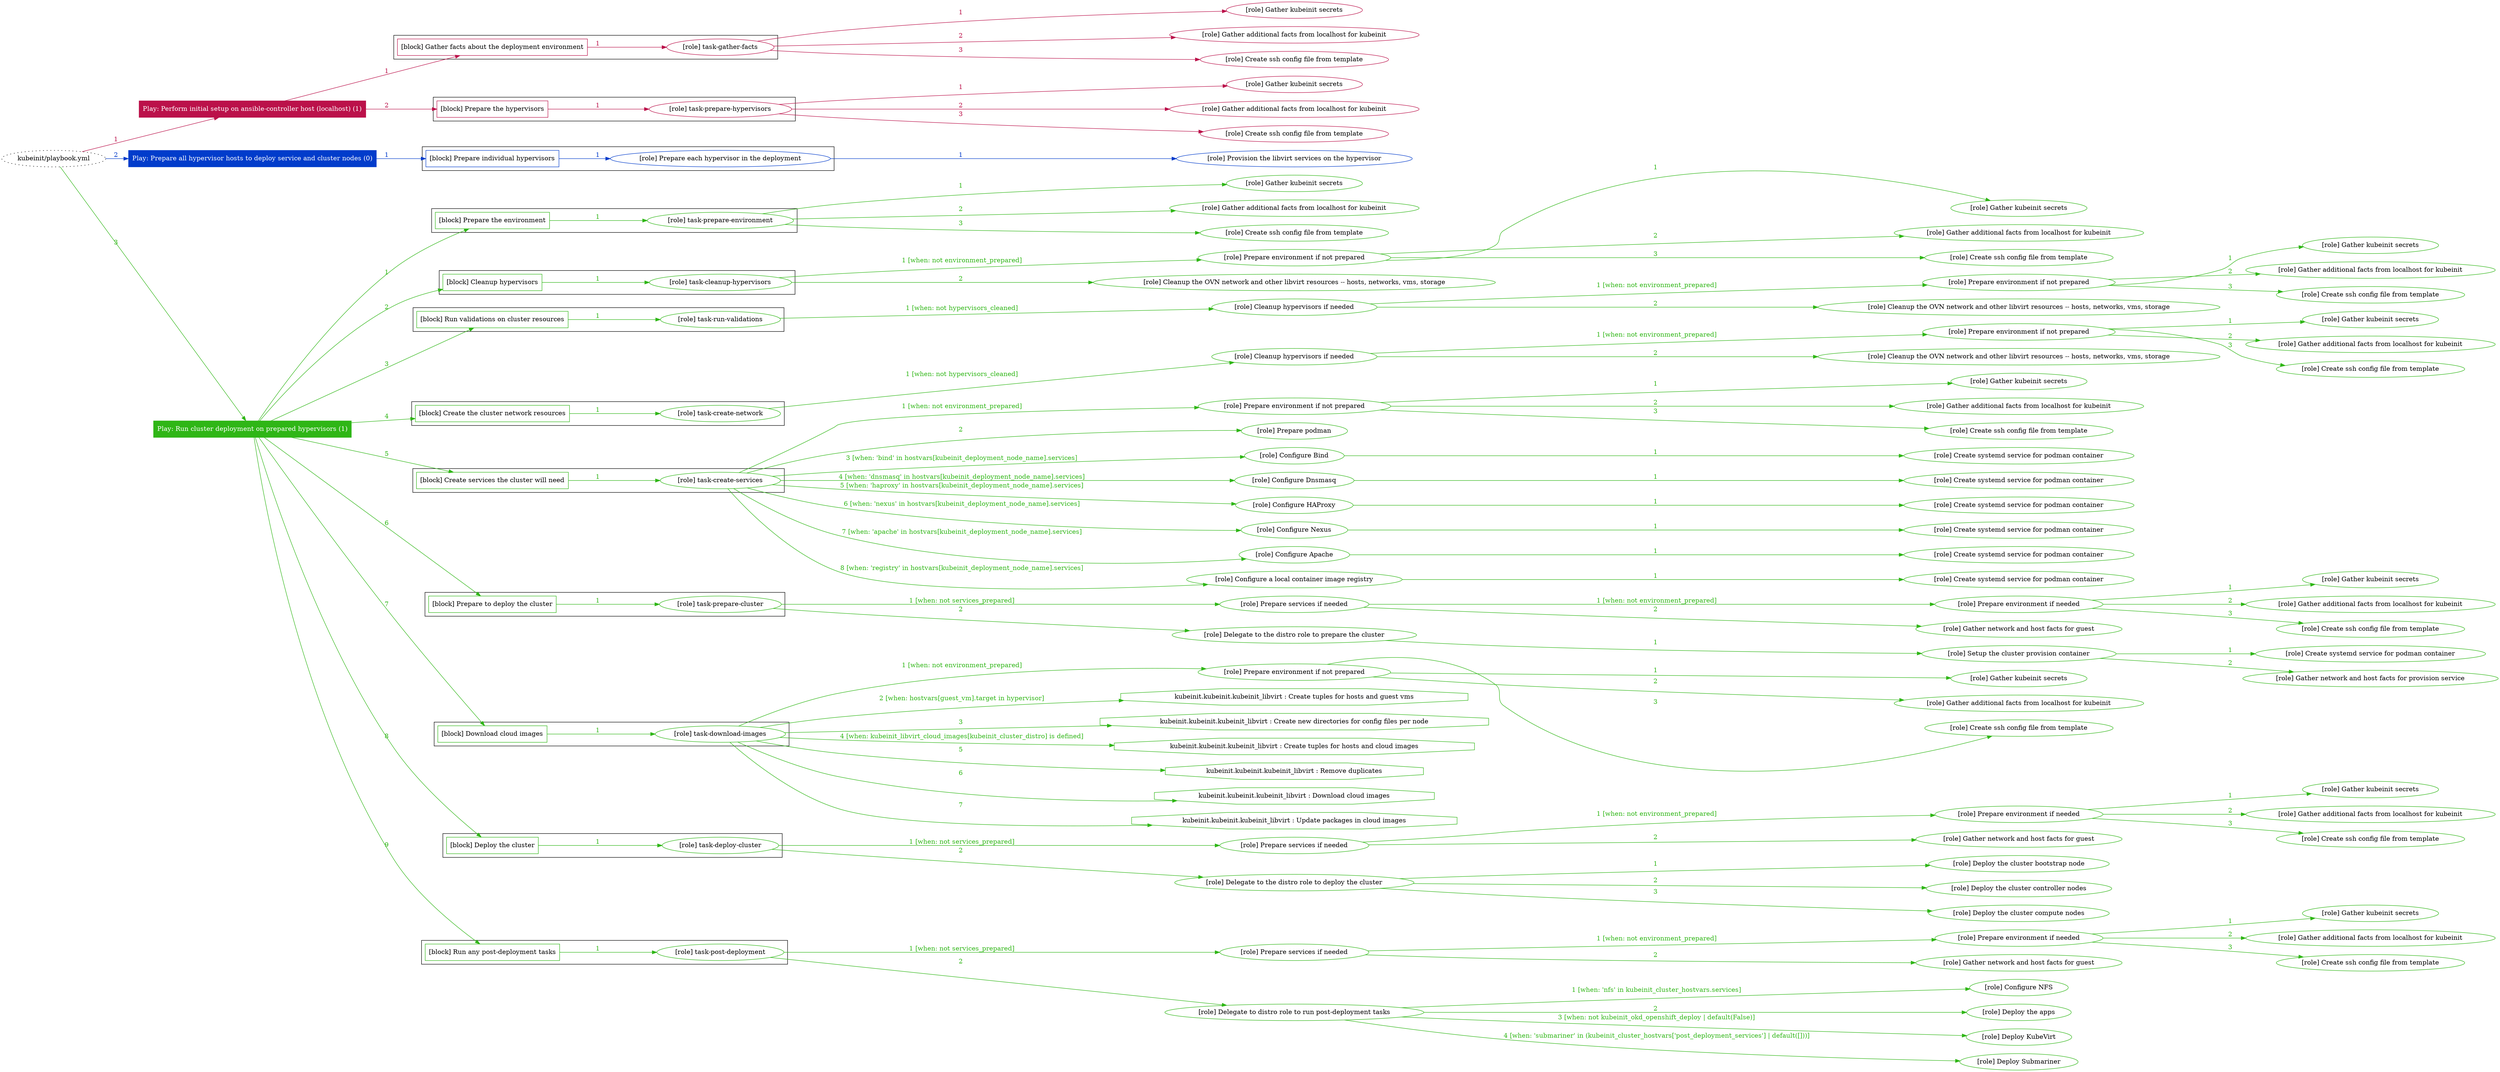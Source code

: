 digraph {
	graph [concentrate=true ordering=in rankdir=LR ratio=fill]
	edge [esep=5 sep=10]
	"kubeinit/playbook.yml" [URL="/home/runner/work/kubeinit/kubeinit/kubeinit/playbook.yml" id=playbook_d82ce74d style=dotted]
	play_4ae7b753 [label="Play: Perform initial setup on ansible-controller host (localhost) (1)" URL="/home/runner/work/kubeinit/kubeinit/kubeinit/playbook.yml" color="#bb114a" fontcolor="#ffffff" id=play_4ae7b753 shape=box style=filled tooltip=localhost]
	"kubeinit/playbook.yml" -> play_4ae7b753 [label="1 " color="#bb114a" fontcolor="#bb114a" id=edge_083a3ddf labeltooltip="1 " tooltip="1 "]
	subgraph "Gather kubeinit secrets" {
		role_56281cf4 [label="[role] Gather kubeinit secrets" URL="/home/runner/.ansible/collections/ansible_collections/kubeinit/kubeinit/roles/kubeinit_prepare/tasks/gather_kubeinit_facts.yml" color="#bb114a" id=role_56281cf4 tooltip="Gather kubeinit secrets"]
	}
	subgraph "Gather additional facts from localhost for kubeinit" {
		role_13531152 [label="[role] Gather additional facts from localhost for kubeinit" URL="/home/runner/.ansible/collections/ansible_collections/kubeinit/kubeinit/roles/kubeinit_prepare/tasks/gather_kubeinit_facts.yml" color="#bb114a" id=role_13531152 tooltip="Gather additional facts from localhost for kubeinit"]
	}
	subgraph "Create ssh config file from template" {
		role_1546e05e [label="[role] Create ssh config file from template" URL="/home/runner/.ansible/collections/ansible_collections/kubeinit/kubeinit/roles/kubeinit_prepare/tasks/gather_kubeinit_facts.yml" color="#bb114a" id=role_1546e05e tooltip="Create ssh config file from template"]
	}
	subgraph "task-gather-facts" {
		role_e3a62006 [label="[role] task-gather-facts" URL="/home/runner/work/kubeinit/kubeinit/kubeinit/playbook.yml" color="#bb114a" id=role_e3a62006 tooltip="task-gather-facts"]
		role_e3a62006 -> role_56281cf4 [label="1 " color="#bb114a" fontcolor="#bb114a" id=edge_36b8a572 labeltooltip="1 " tooltip="1 "]
		role_e3a62006 -> role_13531152 [label="2 " color="#bb114a" fontcolor="#bb114a" id=edge_e217de7f labeltooltip="2 " tooltip="2 "]
		role_e3a62006 -> role_1546e05e [label="3 " color="#bb114a" fontcolor="#bb114a" id=edge_fc108e31 labeltooltip="3 " tooltip="3 "]
	}
	subgraph "Gather kubeinit secrets" {
		role_92579f62 [label="[role] Gather kubeinit secrets" URL="/home/runner/.ansible/collections/ansible_collections/kubeinit/kubeinit/roles/kubeinit_prepare/tasks/gather_kubeinit_facts.yml" color="#bb114a" id=role_92579f62 tooltip="Gather kubeinit secrets"]
	}
	subgraph "Gather additional facts from localhost for kubeinit" {
		role_26ff6895 [label="[role] Gather additional facts from localhost for kubeinit" URL="/home/runner/.ansible/collections/ansible_collections/kubeinit/kubeinit/roles/kubeinit_prepare/tasks/gather_kubeinit_facts.yml" color="#bb114a" id=role_26ff6895 tooltip="Gather additional facts from localhost for kubeinit"]
	}
	subgraph "Create ssh config file from template" {
		role_5bea6121 [label="[role] Create ssh config file from template" URL="/home/runner/.ansible/collections/ansible_collections/kubeinit/kubeinit/roles/kubeinit_prepare/tasks/gather_kubeinit_facts.yml" color="#bb114a" id=role_5bea6121 tooltip="Create ssh config file from template"]
	}
	subgraph "task-prepare-hypervisors" {
		role_63f858f5 [label="[role] task-prepare-hypervisors" URL="/home/runner/work/kubeinit/kubeinit/kubeinit/playbook.yml" color="#bb114a" id=role_63f858f5 tooltip="task-prepare-hypervisors"]
		role_63f858f5 -> role_92579f62 [label="1 " color="#bb114a" fontcolor="#bb114a" id=edge_03fe2a46 labeltooltip="1 " tooltip="1 "]
		role_63f858f5 -> role_26ff6895 [label="2 " color="#bb114a" fontcolor="#bb114a" id=edge_311144c1 labeltooltip="2 " tooltip="2 "]
		role_63f858f5 -> role_5bea6121 [label="3 " color="#bb114a" fontcolor="#bb114a" id=edge_a18b56e9 labeltooltip="3 " tooltip="3 "]
	}
	subgraph "Play: Perform initial setup on ansible-controller host (localhost) (1)" {
		play_4ae7b753 -> block_bc4ca7db [label=1 color="#bb114a" fontcolor="#bb114a" id=edge_3998abf0 labeltooltip=1 tooltip=1]
		subgraph cluster_block_bc4ca7db {
			block_bc4ca7db [label="[block] Gather facts about the deployment environment" URL="/home/runner/work/kubeinit/kubeinit/kubeinit/playbook.yml" color="#bb114a" id=block_bc4ca7db labeltooltip="Gather facts about the deployment environment" shape=box tooltip="Gather facts about the deployment environment"]
			block_bc4ca7db -> role_e3a62006 [label="1 " color="#bb114a" fontcolor="#bb114a" id=edge_a3fddc19 labeltooltip="1 " tooltip="1 "]
		}
		play_4ae7b753 -> block_d41219ce [label=2 color="#bb114a" fontcolor="#bb114a" id=edge_a6e2aebe labeltooltip=2 tooltip=2]
		subgraph cluster_block_d41219ce {
			block_d41219ce [label="[block] Prepare the hypervisors" URL="/home/runner/work/kubeinit/kubeinit/kubeinit/playbook.yml" color="#bb114a" id=block_d41219ce labeltooltip="Prepare the hypervisors" shape=box tooltip="Prepare the hypervisors"]
			block_d41219ce -> role_63f858f5 [label="1 " color="#bb114a" fontcolor="#bb114a" id=edge_aa83c311 labeltooltip="1 " tooltip="1 "]
		}
	}
	play_3e1a8c71 [label="Play: Prepare all hypervisor hosts to deploy service and cluster nodes (0)" URL="/home/runner/work/kubeinit/kubeinit/kubeinit/playbook.yml" color="#013ccb" fontcolor="#ffffff" id=play_3e1a8c71 shape=box style=filled tooltip="Play: Prepare all hypervisor hosts to deploy service and cluster nodes (0)"]
	"kubeinit/playbook.yml" -> play_3e1a8c71 [label="2 " color="#013ccb" fontcolor="#013ccb" id=edge_4fa32ede labeltooltip="2 " tooltip="2 "]
	subgraph "Provision the libvirt services on the hypervisor" {
		role_c53eda50 [label="[role] Provision the libvirt services on the hypervisor" URL="/home/runner/.ansible/collections/ansible_collections/kubeinit/kubeinit/roles/kubeinit_prepare/tasks/prepare_hypervisor.yml" color="#013ccb" id=role_c53eda50 tooltip="Provision the libvirt services on the hypervisor"]
	}
	subgraph "Prepare each hypervisor in the deployment" {
		role_d10679fc [label="[role] Prepare each hypervisor in the deployment" URL="/home/runner/work/kubeinit/kubeinit/kubeinit/playbook.yml" color="#013ccb" id=role_d10679fc tooltip="Prepare each hypervisor in the deployment"]
		role_d10679fc -> role_c53eda50 [label="1 " color="#013ccb" fontcolor="#013ccb" id=edge_1c55ab3d labeltooltip="1 " tooltip="1 "]
	}
	subgraph "Play: Prepare all hypervisor hosts to deploy service and cluster nodes (0)" {
		play_3e1a8c71 -> block_c48d8cd0 [label=1 color="#013ccb" fontcolor="#013ccb" id=edge_5ca237ea labeltooltip=1 tooltip=1]
		subgraph cluster_block_c48d8cd0 {
			block_c48d8cd0 [label="[block] Prepare individual hypervisors" URL="/home/runner/work/kubeinit/kubeinit/kubeinit/playbook.yml" color="#013ccb" id=block_c48d8cd0 labeltooltip="Prepare individual hypervisors" shape=box tooltip="Prepare individual hypervisors"]
			block_c48d8cd0 -> role_d10679fc [label="1 " color="#013ccb" fontcolor="#013ccb" id=edge_47627164 labeltooltip="1 " tooltip="1 "]
		}
	}
	play_ff998073 [label="Play: Run cluster deployment on prepared hypervisors (1)" URL="/home/runner/work/kubeinit/kubeinit/kubeinit/playbook.yml" color="#2fb616" fontcolor="#ffffff" id=play_ff998073 shape=box style=filled tooltip=localhost]
	"kubeinit/playbook.yml" -> play_ff998073 [label="3 " color="#2fb616" fontcolor="#2fb616" id=edge_95fbfe71 labeltooltip="3 " tooltip="3 "]
	subgraph "Gather kubeinit secrets" {
		role_e0cad18f [label="[role] Gather kubeinit secrets" URL="/home/runner/.ansible/collections/ansible_collections/kubeinit/kubeinit/roles/kubeinit_prepare/tasks/gather_kubeinit_facts.yml" color="#2fb616" id=role_e0cad18f tooltip="Gather kubeinit secrets"]
	}
	subgraph "Gather additional facts from localhost for kubeinit" {
		role_bab12eda [label="[role] Gather additional facts from localhost for kubeinit" URL="/home/runner/.ansible/collections/ansible_collections/kubeinit/kubeinit/roles/kubeinit_prepare/tasks/gather_kubeinit_facts.yml" color="#2fb616" id=role_bab12eda tooltip="Gather additional facts from localhost for kubeinit"]
	}
	subgraph "Create ssh config file from template" {
		role_bfdeac1f [label="[role] Create ssh config file from template" URL="/home/runner/.ansible/collections/ansible_collections/kubeinit/kubeinit/roles/kubeinit_prepare/tasks/gather_kubeinit_facts.yml" color="#2fb616" id=role_bfdeac1f tooltip="Create ssh config file from template"]
	}
	subgraph "task-prepare-environment" {
		role_13791169 [label="[role] task-prepare-environment" URL="/home/runner/work/kubeinit/kubeinit/kubeinit/playbook.yml" color="#2fb616" id=role_13791169 tooltip="task-prepare-environment"]
		role_13791169 -> role_e0cad18f [label="1 " color="#2fb616" fontcolor="#2fb616" id=edge_2ed39f5f labeltooltip="1 " tooltip="1 "]
		role_13791169 -> role_bab12eda [label="2 " color="#2fb616" fontcolor="#2fb616" id=edge_e13919c9 labeltooltip="2 " tooltip="2 "]
		role_13791169 -> role_bfdeac1f [label="3 " color="#2fb616" fontcolor="#2fb616" id=edge_26d94ef7 labeltooltip="3 " tooltip="3 "]
	}
	subgraph "Gather kubeinit secrets" {
		role_348b1496 [label="[role] Gather kubeinit secrets" URL="/home/runner/.ansible/collections/ansible_collections/kubeinit/kubeinit/roles/kubeinit_prepare/tasks/gather_kubeinit_facts.yml" color="#2fb616" id=role_348b1496 tooltip="Gather kubeinit secrets"]
	}
	subgraph "Gather additional facts from localhost for kubeinit" {
		role_8bd6ad55 [label="[role] Gather additional facts from localhost for kubeinit" URL="/home/runner/.ansible/collections/ansible_collections/kubeinit/kubeinit/roles/kubeinit_prepare/tasks/gather_kubeinit_facts.yml" color="#2fb616" id=role_8bd6ad55 tooltip="Gather additional facts from localhost for kubeinit"]
	}
	subgraph "Create ssh config file from template" {
		role_d66bb4df [label="[role] Create ssh config file from template" URL="/home/runner/.ansible/collections/ansible_collections/kubeinit/kubeinit/roles/kubeinit_prepare/tasks/gather_kubeinit_facts.yml" color="#2fb616" id=role_d66bb4df tooltip="Create ssh config file from template"]
	}
	subgraph "Prepare environment if not prepared" {
		role_0c9f6b8c [label="[role] Prepare environment if not prepared" URL="/home/runner/.ansible/collections/ansible_collections/kubeinit/kubeinit/roles/kubeinit_prepare/tasks/cleanup_hypervisors.yml" color="#2fb616" id=role_0c9f6b8c tooltip="Prepare environment if not prepared"]
		role_0c9f6b8c -> role_348b1496 [label="1 " color="#2fb616" fontcolor="#2fb616" id=edge_61fe05ef labeltooltip="1 " tooltip="1 "]
		role_0c9f6b8c -> role_8bd6ad55 [label="2 " color="#2fb616" fontcolor="#2fb616" id=edge_799f5246 labeltooltip="2 " tooltip="2 "]
		role_0c9f6b8c -> role_d66bb4df [label="3 " color="#2fb616" fontcolor="#2fb616" id=edge_de4e5248 labeltooltip="3 " tooltip="3 "]
	}
	subgraph "Cleanup the OVN network and other libvirt resources -- hosts, networks, vms, storage" {
		role_150ae6a8 [label="[role] Cleanup the OVN network and other libvirt resources -- hosts, networks, vms, storage" URL="/home/runner/.ansible/collections/ansible_collections/kubeinit/kubeinit/roles/kubeinit_prepare/tasks/cleanup_hypervisors.yml" color="#2fb616" id=role_150ae6a8 tooltip="Cleanup the OVN network and other libvirt resources -- hosts, networks, vms, storage"]
	}
	subgraph "task-cleanup-hypervisors" {
		role_a3452a92 [label="[role] task-cleanup-hypervisors" URL="/home/runner/work/kubeinit/kubeinit/kubeinit/playbook.yml" color="#2fb616" id=role_a3452a92 tooltip="task-cleanup-hypervisors"]
		role_a3452a92 -> role_0c9f6b8c [label="1 [when: not environment_prepared]" color="#2fb616" fontcolor="#2fb616" id=edge_640d08db labeltooltip="1 [when: not environment_prepared]" tooltip="1 [when: not environment_prepared]"]
		role_a3452a92 -> role_150ae6a8 [label="2 " color="#2fb616" fontcolor="#2fb616" id=edge_583bd408 labeltooltip="2 " tooltip="2 "]
	}
	subgraph "Gather kubeinit secrets" {
		role_c131e4e5 [label="[role] Gather kubeinit secrets" URL="/home/runner/.ansible/collections/ansible_collections/kubeinit/kubeinit/roles/kubeinit_prepare/tasks/gather_kubeinit_facts.yml" color="#2fb616" id=role_c131e4e5 tooltip="Gather kubeinit secrets"]
	}
	subgraph "Gather additional facts from localhost for kubeinit" {
		role_e8ba7920 [label="[role] Gather additional facts from localhost for kubeinit" URL="/home/runner/.ansible/collections/ansible_collections/kubeinit/kubeinit/roles/kubeinit_prepare/tasks/gather_kubeinit_facts.yml" color="#2fb616" id=role_e8ba7920 tooltip="Gather additional facts from localhost for kubeinit"]
	}
	subgraph "Create ssh config file from template" {
		role_0028dfd7 [label="[role] Create ssh config file from template" URL="/home/runner/.ansible/collections/ansible_collections/kubeinit/kubeinit/roles/kubeinit_prepare/tasks/gather_kubeinit_facts.yml" color="#2fb616" id=role_0028dfd7 tooltip="Create ssh config file from template"]
	}
	subgraph "Prepare environment if not prepared" {
		role_5a7ffb1a [label="[role] Prepare environment if not prepared" URL="/home/runner/.ansible/collections/ansible_collections/kubeinit/kubeinit/roles/kubeinit_prepare/tasks/cleanup_hypervisors.yml" color="#2fb616" id=role_5a7ffb1a tooltip="Prepare environment if not prepared"]
		role_5a7ffb1a -> role_c131e4e5 [label="1 " color="#2fb616" fontcolor="#2fb616" id=edge_dc26cc37 labeltooltip="1 " tooltip="1 "]
		role_5a7ffb1a -> role_e8ba7920 [label="2 " color="#2fb616" fontcolor="#2fb616" id=edge_f23191f2 labeltooltip="2 " tooltip="2 "]
		role_5a7ffb1a -> role_0028dfd7 [label="3 " color="#2fb616" fontcolor="#2fb616" id=edge_0cd4dcbc labeltooltip="3 " tooltip="3 "]
	}
	subgraph "Cleanup the OVN network and other libvirt resources -- hosts, networks, vms, storage" {
		role_5186bf4e [label="[role] Cleanup the OVN network and other libvirt resources -- hosts, networks, vms, storage" URL="/home/runner/.ansible/collections/ansible_collections/kubeinit/kubeinit/roles/kubeinit_prepare/tasks/cleanup_hypervisors.yml" color="#2fb616" id=role_5186bf4e tooltip="Cleanup the OVN network and other libvirt resources -- hosts, networks, vms, storage"]
	}
	subgraph "Cleanup hypervisors if needed" {
		role_3f938597 [label="[role] Cleanup hypervisors if needed" URL="/home/runner/.ansible/collections/ansible_collections/kubeinit/kubeinit/roles/kubeinit_validations/tasks/main.yml" color="#2fb616" id=role_3f938597 tooltip="Cleanup hypervisors if needed"]
		role_3f938597 -> role_5a7ffb1a [label="1 [when: not environment_prepared]" color="#2fb616" fontcolor="#2fb616" id=edge_624152e8 labeltooltip="1 [when: not environment_prepared]" tooltip="1 [when: not environment_prepared]"]
		role_3f938597 -> role_5186bf4e [label="2 " color="#2fb616" fontcolor="#2fb616" id=edge_c7cb4e7c labeltooltip="2 " tooltip="2 "]
	}
	subgraph "task-run-validations" {
		role_f6890ba9 [label="[role] task-run-validations" URL="/home/runner/work/kubeinit/kubeinit/kubeinit/playbook.yml" color="#2fb616" id=role_f6890ba9 tooltip="task-run-validations"]
		role_f6890ba9 -> role_3f938597 [label="1 [when: not hypervisors_cleaned]" color="#2fb616" fontcolor="#2fb616" id=edge_c190351a labeltooltip="1 [when: not hypervisors_cleaned]" tooltip="1 [when: not hypervisors_cleaned]"]
	}
	subgraph "Gather kubeinit secrets" {
		role_d57174ab [label="[role] Gather kubeinit secrets" URL="/home/runner/.ansible/collections/ansible_collections/kubeinit/kubeinit/roles/kubeinit_prepare/tasks/gather_kubeinit_facts.yml" color="#2fb616" id=role_d57174ab tooltip="Gather kubeinit secrets"]
	}
	subgraph "Gather additional facts from localhost for kubeinit" {
		role_d107290e [label="[role] Gather additional facts from localhost for kubeinit" URL="/home/runner/.ansible/collections/ansible_collections/kubeinit/kubeinit/roles/kubeinit_prepare/tasks/gather_kubeinit_facts.yml" color="#2fb616" id=role_d107290e tooltip="Gather additional facts from localhost for kubeinit"]
	}
	subgraph "Create ssh config file from template" {
		role_25267c73 [label="[role] Create ssh config file from template" URL="/home/runner/.ansible/collections/ansible_collections/kubeinit/kubeinit/roles/kubeinit_prepare/tasks/gather_kubeinit_facts.yml" color="#2fb616" id=role_25267c73 tooltip="Create ssh config file from template"]
	}
	subgraph "Prepare environment if not prepared" {
		role_6062cd9e [label="[role] Prepare environment if not prepared" URL="/home/runner/.ansible/collections/ansible_collections/kubeinit/kubeinit/roles/kubeinit_prepare/tasks/cleanup_hypervisors.yml" color="#2fb616" id=role_6062cd9e tooltip="Prepare environment if not prepared"]
		role_6062cd9e -> role_d57174ab [label="1 " color="#2fb616" fontcolor="#2fb616" id=edge_230ea1c6 labeltooltip="1 " tooltip="1 "]
		role_6062cd9e -> role_d107290e [label="2 " color="#2fb616" fontcolor="#2fb616" id=edge_1c296c65 labeltooltip="2 " tooltip="2 "]
		role_6062cd9e -> role_25267c73 [label="3 " color="#2fb616" fontcolor="#2fb616" id=edge_607d8f75 labeltooltip="3 " tooltip="3 "]
	}
	subgraph "Cleanup the OVN network and other libvirt resources -- hosts, networks, vms, storage" {
		role_46ace6d2 [label="[role] Cleanup the OVN network and other libvirt resources -- hosts, networks, vms, storage" URL="/home/runner/.ansible/collections/ansible_collections/kubeinit/kubeinit/roles/kubeinit_prepare/tasks/cleanup_hypervisors.yml" color="#2fb616" id=role_46ace6d2 tooltip="Cleanup the OVN network and other libvirt resources -- hosts, networks, vms, storage"]
	}
	subgraph "Cleanup hypervisors if needed" {
		role_e9862242 [label="[role] Cleanup hypervisors if needed" URL="/home/runner/.ansible/collections/ansible_collections/kubeinit/kubeinit/roles/kubeinit_libvirt/tasks/create_network.yml" color="#2fb616" id=role_e9862242 tooltip="Cleanup hypervisors if needed"]
		role_e9862242 -> role_6062cd9e [label="1 [when: not environment_prepared]" color="#2fb616" fontcolor="#2fb616" id=edge_8c1a84e0 labeltooltip="1 [when: not environment_prepared]" tooltip="1 [when: not environment_prepared]"]
		role_e9862242 -> role_46ace6d2 [label="2 " color="#2fb616" fontcolor="#2fb616" id=edge_3eb261c7 labeltooltip="2 " tooltip="2 "]
	}
	subgraph "task-create-network" {
		role_a059eb78 [label="[role] task-create-network" URL="/home/runner/work/kubeinit/kubeinit/kubeinit/playbook.yml" color="#2fb616" id=role_a059eb78 tooltip="task-create-network"]
		role_a059eb78 -> role_e9862242 [label="1 [when: not hypervisors_cleaned]" color="#2fb616" fontcolor="#2fb616" id=edge_0323a134 labeltooltip="1 [when: not hypervisors_cleaned]" tooltip="1 [when: not hypervisors_cleaned]"]
	}
	subgraph "Gather kubeinit secrets" {
		role_83360967 [label="[role] Gather kubeinit secrets" URL="/home/runner/.ansible/collections/ansible_collections/kubeinit/kubeinit/roles/kubeinit_prepare/tasks/gather_kubeinit_facts.yml" color="#2fb616" id=role_83360967 tooltip="Gather kubeinit secrets"]
	}
	subgraph "Gather additional facts from localhost for kubeinit" {
		role_2f1c9803 [label="[role] Gather additional facts from localhost for kubeinit" URL="/home/runner/.ansible/collections/ansible_collections/kubeinit/kubeinit/roles/kubeinit_prepare/tasks/gather_kubeinit_facts.yml" color="#2fb616" id=role_2f1c9803 tooltip="Gather additional facts from localhost for kubeinit"]
	}
	subgraph "Create ssh config file from template" {
		role_180beab1 [label="[role] Create ssh config file from template" URL="/home/runner/.ansible/collections/ansible_collections/kubeinit/kubeinit/roles/kubeinit_prepare/tasks/gather_kubeinit_facts.yml" color="#2fb616" id=role_180beab1 tooltip="Create ssh config file from template"]
	}
	subgraph "Prepare environment if not prepared" {
		role_bad30d2b [label="[role] Prepare environment if not prepared" URL="/home/runner/.ansible/collections/ansible_collections/kubeinit/kubeinit/roles/kubeinit_services/tasks/main.yml" color="#2fb616" id=role_bad30d2b tooltip="Prepare environment if not prepared"]
		role_bad30d2b -> role_83360967 [label="1 " color="#2fb616" fontcolor="#2fb616" id=edge_9b5ea6fa labeltooltip="1 " tooltip="1 "]
		role_bad30d2b -> role_2f1c9803 [label="2 " color="#2fb616" fontcolor="#2fb616" id=edge_f425210f labeltooltip="2 " tooltip="2 "]
		role_bad30d2b -> role_180beab1 [label="3 " color="#2fb616" fontcolor="#2fb616" id=edge_5154ea65 labeltooltip="3 " tooltip="3 "]
	}
	subgraph "Prepare podman" {
		role_50c6dd3a [label="[role] Prepare podman" URL="/home/runner/.ansible/collections/ansible_collections/kubeinit/kubeinit/roles/kubeinit_services/tasks/00_create_service_pod.yml" color="#2fb616" id=role_50c6dd3a tooltip="Prepare podman"]
	}
	subgraph "Create systemd service for podman container" {
		role_0a42cdab [label="[role] Create systemd service for podman container" URL="/home/runner/.ansible/collections/ansible_collections/kubeinit/kubeinit/roles/kubeinit_bind/tasks/main.yml" color="#2fb616" id=role_0a42cdab tooltip="Create systemd service for podman container"]
	}
	subgraph "Configure Bind" {
		role_994c6ef0 [label="[role] Configure Bind" URL="/home/runner/.ansible/collections/ansible_collections/kubeinit/kubeinit/roles/kubeinit_services/tasks/start_services_containers.yml" color="#2fb616" id=role_994c6ef0 tooltip="Configure Bind"]
		role_994c6ef0 -> role_0a42cdab [label="1 " color="#2fb616" fontcolor="#2fb616" id=edge_c3266cb8 labeltooltip="1 " tooltip="1 "]
	}
	subgraph "Create systemd service for podman container" {
		role_02358bcd [label="[role] Create systemd service for podman container" URL="/home/runner/.ansible/collections/ansible_collections/kubeinit/kubeinit/roles/kubeinit_dnsmasq/tasks/main.yml" color="#2fb616" id=role_02358bcd tooltip="Create systemd service for podman container"]
	}
	subgraph "Configure Dnsmasq" {
		role_d63405b1 [label="[role] Configure Dnsmasq" URL="/home/runner/.ansible/collections/ansible_collections/kubeinit/kubeinit/roles/kubeinit_services/tasks/start_services_containers.yml" color="#2fb616" id=role_d63405b1 tooltip="Configure Dnsmasq"]
		role_d63405b1 -> role_02358bcd [label="1 " color="#2fb616" fontcolor="#2fb616" id=edge_7e30f5f1 labeltooltip="1 " tooltip="1 "]
	}
	subgraph "Create systemd service for podman container" {
		role_d20c8075 [label="[role] Create systemd service for podman container" URL="/home/runner/.ansible/collections/ansible_collections/kubeinit/kubeinit/roles/kubeinit_haproxy/tasks/main.yml" color="#2fb616" id=role_d20c8075 tooltip="Create systemd service for podman container"]
	}
	subgraph "Configure HAProxy" {
		role_e4ce516d [label="[role] Configure HAProxy" URL="/home/runner/.ansible/collections/ansible_collections/kubeinit/kubeinit/roles/kubeinit_services/tasks/start_services_containers.yml" color="#2fb616" id=role_e4ce516d tooltip="Configure HAProxy"]
		role_e4ce516d -> role_d20c8075 [label="1 " color="#2fb616" fontcolor="#2fb616" id=edge_483d10a7 labeltooltip="1 " tooltip="1 "]
	}
	subgraph "Create systemd service for podman container" {
		role_87b885b2 [label="[role] Create systemd service for podman container" URL="/home/runner/.ansible/collections/ansible_collections/kubeinit/kubeinit/roles/kubeinit_nexus/tasks/main.yml" color="#2fb616" id=role_87b885b2 tooltip="Create systemd service for podman container"]
	}
	subgraph "Configure Nexus" {
		role_5094b363 [label="[role] Configure Nexus" URL="/home/runner/.ansible/collections/ansible_collections/kubeinit/kubeinit/roles/kubeinit_services/tasks/start_services_containers.yml" color="#2fb616" id=role_5094b363 tooltip="Configure Nexus"]
		role_5094b363 -> role_87b885b2 [label="1 " color="#2fb616" fontcolor="#2fb616" id=edge_cca2733f labeltooltip="1 " tooltip="1 "]
	}
	subgraph "Create systemd service for podman container" {
		role_16a5ee4f [label="[role] Create systemd service for podman container" URL="/home/runner/.ansible/collections/ansible_collections/kubeinit/kubeinit/roles/kubeinit_apache/tasks/main.yml" color="#2fb616" id=role_16a5ee4f tooltip="Create systemd service for podman container"]
	}
	subgraph "Configure Apache" {
		role_7f570e97 [label="[role] Configure Apache" URL="/home/runner/.ansible/collections/ansible_collections/kubeinit/kubeinit/roles/kubeinit_services/tasks/start_services_containers.yml" color="#2fb616" id=role_7f570e97 tooltip="Configure Apache"]
		role_7f570e97 -> role_16a5ee4f [label="1 " color="#2fb616" fontcolor="#2fb616" id=edge_55ffa40f labeltooltip="1 " tooltip="1 "]
	}
	subgraph "Create systemd service for podman container" {
		role_002d7ced [label="[role] Create systemd service for podman container" URL="/home/runner/.ansible/collections/ansible_collections/kubeinit/kubeinit/roles/kubeinit_registry/tasks/main.yml" color="#2fb616" id=role_002d7ced tooltip="Create systemd service for podman container"]
	}
	subgraph "Configure a local container image registry" {
		role_ce4bbf09 [label="[role] Configure a local container image registry" URL="/home/runner/.ansible/collections/ansible_collections/kubeinit/kubeinit/roles/kubeinit_services/tasks/start_services_containers.yml" color="#2fb616" id=role_ce4bbf09 tooltip="Configure a local container image registry"]
		role_ce4bbf09 -> role_002d7ced [label="1 " color="#2fb616" fontcolor="#2fb616" id=edge_72901bf7 labeltooltip="1 " tooltip="1 "]
	}
	subgraph "task-create-services" {
		role_10330268 [label="[role] task-create-services" URL="/home/runner/work/kubeinit/kubeinit/kubeinit/playbook.yml" color="#2fb616" id=role_10330268 tooltip="task-create-services"]
		role_10330268 -> role_bad30d2b [label="1 [when: not environment_prepared]" color="#2fb616" fontcolor="#2fb616" id=edge_1c53925d labeltooltip="1 [when: not environment_prepared]" tooltip="1 [when: not environment_prepared]"]
		role_10330268 -> role_50c6dd3a [label="2 " color="#2fb616" fontcolor="#2fb616" id=edge_79e0ee31 labeltooltip="2 " tooltip="2 "]
		role_10330268 -> role_994c6ef0 [label="3 [when: 'bind' in hostvars[kubeinit_deployment_node_name].services]" color="#2fb616" fontcolor="#2fb616" id=edge_69896e20 labeltooltip="3 [when: 'bind' in hostvars[kubeinit_deployment_node_name].services]" tooltip="3 [when: 'bind' in hostvars[kubeinit_deployment_node_name].services]"]
		role_10330268 -> role_d63405b1 [label="4 [when: 'dnsmasq' in hostvars[kubeinit_deployment_node_name].services]" color="#2fb616" fontcolor="#2fb616" id=edge_edbcf145 labeltooltip="4 [when: 'dnsmasq' in hostvars[kubeinit_deployment_node_name].services]" tooltip="4 [when: 'dnsmasq' in hostvars[kubeinit_deployment_node_name].services]"]
		role_10330268 -> role_e4ce516d [label="5 [when: 'haproxy' in hostvars[kubeinit_deployment_node_name].services]" color="#2fb616" fontcolor="#2fb616" id=edge_e8fbf6a1 labeltooltip="5 [when: 'haproxy' in hostvars[kubeinit_deployment_node_name].services]" tooltip="5 [when: 'haproxy' in hostvars[kubeinit_deployment_node_name].services]"]
		role_10330268 -> role_5094b363 [label="6 [when: 'nexus' in hostvars[kubeinit_deployment_node_name].services]" color="#2fb616" fontcolor="#2fb616" id=edge_d80c8aab labeltooltip="6 [when: 'nexus' in hostvars[kubeinit_deployment_node_name].services]" tooltip="6 [when: 'nexus' in hostvars[kubeinit_deployment_node_name].services]"]
		role_10330268 -> role_7f570e97 [label="7 [when: 'apache' in hostvars[kubeinit_deployment_node_name].services]" color="#2fb616" fontcolor="#2fb616" id=edge_d370f5bb labeltooltip="7 [when: 'apache' in hostvars[kubeinit_deployment_node_name].services]" tooltip="7 [when: 'apache' in hostvars[kubeinit_deployment_node_name].services]"]
		role_10330268 -> role_ce4bbf09 [label="8 [when: 'registry' in hostvars[kubeinit_deployment_node_name].services]" color="#2fb616" fontcolor="#2fb616" id=edge_de6afc4a labeltooltip="8 [when: 'registry' in hostvars[kubeinit_deployment_node_name].services]" tooltip="8 [when: 'registry' in hostvars[kubeinit_deployment_node_name].services]"]
	}
	subgraph "Gather kubeinit secrets" {
		role_c74ddf35 [label="[role] Gather kubeinit secrets" URL="/home/runner/.ansible/collections/ansible_collections/kubeinit/kubeinit/roles/kubeinit_prepare/tasks/gather_kubeinit_facts.yml" color="#2fb616" id=role_c74ddf35 tooltip="Gather kubeinit secrets"]
	}
	subgraph "Gather additional facts from localhost for kubeinit" {
		role_559447bf [label="[role] Gather additional facts from localhost for kubeinit" URL="/home/runner/.ansible/collections/ansible_collections/kubeinit/kubeinit/roles/kubeinit_prepare/tasks/gather_kubeinit_facts.yml" color="#2fb616" id=role_559447bf tooltip="Gather additional facts from localhost for kubeinit"]
	}
	subgraph "Create ssh config file from template" {
		role_5ba38744 [label="[role] Create ssh config file from template" URL="/home/runner/.ansible/collections/ansible_collections/kubeinit/kubeinit/roles/kubeinit_prepare/tasks/gather_kubeinit_facts.yml" color="#2fb616" id=role_5ba38744 tooltip="Create ssh config file from template"]
	}
	subgraph "Prepare environment if needed" {
		role_5b0c2d6d [label="[role] Prepare environment if needed" URL="/home/runner/.ansible/collections/ansible_collections/kubeinit/kubeinit/roles/kubeinit_services/tasks/prepare_services.yml" color="#2fb616" id=role_5b0c2d6d tooltip="Prepare environment if needed"]
		role_5b0c2d6d -> role_c74ddf35 [label="1 " color="#2fb616" fontcolor="#2fb616" id=edge_c48f6b89 labeltooltip="1 " tooltip="1 "]
		role_5b0c2d6d -> role_559447bf [label="2 " color="#2fb616" fontcolor="#2fb616" id=edge_b930a6b1 labeltooltip="2 " tooltip="2 "]
		role_5b0c2d6d -> role_5ba38744 [label="3 " color="#2fb616" fontcolor="#2fb616" id=edge_9add23c7 labeltooltip="3 " tooltip="3 "]
	}
	subgraph "Gather network and host facts for guest" {
		role_25e57952 [label="[role] Gather network and host facts for guest" URL="/home/runner/.ansible/collections/ansible_collections/kubeinit/kubeinit/roles/kubeinit_services/tasks/prepare_services.yml" color="#2fb616" id=role_25e57952 tooltip="Gather network and host facts for guest"]
	}
	subgraph "Prepare services if needed" {
		role_dd48149f [label="[role] Prepare services if needed" URL="/home/runner/.ansible/collections/ansible_collections/kubeinit/kubeinit/roles/kubeinit_prepare/tasks/prepare_cluster.yml" color="#2fb616" id=role_dd48149f tooltip="Prepare services if needed"]
		role_dd48149f -> role_5b0c2d6d [label="1 [when: not environment_prepared]" color="#2fb616" fontcolor="#2fb616" id=edge_4c37ebef labeltooltip="1 [when: not environment_prepared]" tooltip="1 [when: not environment_prepared]"]
		role_dd48149f -> role_25e57952 [label="2 " color="#2fb616" fontcolor="#2fb616" id=edge_438c95a6 labeltooltip="2 " tooltip="2 "]
	}
	subgraph "Create systemd service for podman container" {
		role_96983fbd [label="[role] Create systemd service for podman container" URL="/home/runner/.ansible/collections/ansible_collections/kubeinit/kubeinit/roles/kubeinit_services/tasks/create_provision_container.yml" color="#2fb616" id=role_96983fbd tooltip="Create systemd service for podman container"]
	}
	subgraph "Gather network and host facts for provision service" {
		role_e6e285ee [label="[role] Gather network and host facts for provision service" URL="/home/runner/.ansible/collections/ansible_collections/kubeinit/kubeinit/roles/kubeinit_services/tasks/create_provision_container.yml" color="#2fb616" id=role_e6e285ee tooltip="Gather network and host facts for provision service"]
	}
	subgraph "Setup the cluster provision container" {
		role_a31800bb [label="[role] Setup the cluster provision container" URL="/home/runner/.ansible/collections/ansible_collections/kubeinit/kubeinit/roles/kubeinit_okd/tasks/prepare_cluster.yml" color="#2fb616" id=role_a31800bb tooltip="Setup the cluster provision container"]
		role_a31800bb -> role_96983fbd [label="1 " color="#2fb616" fontcolor="#2fb616" id=edge_099c0cf6 labeltooltip="1 " tooltip="1 "]
		role_a31800bb -> role_e6e285ee [label="2 " color="#2fb616" fontcolor="#2fb616" id=edge_2af4ff38 labeltooltip="2 " tooltip="2 "]
	}
	subgraph "Delegate to the distro role to prepare the cluster" {
		role_12c4f2c7 [label="[role] Delegate to the distro role to prepare the cluster" URL="/home/runner/.ansible/collections/ansible_collections/kubeinit/kubeinit/roles/kubeinit_prepare/tasks/prepare_cluster.yml" color="#2fb616" id=role_12c4f2c7 tooltip="Delegate to the distro role to prepare the cluster"]
		role_12c4f2c7 -> role_a31800bb [label="1 " color="#2fb616" fontcolor="#2fb616" id=edge_40c502f8 labeltooltip="1 " tooltip="1 "]
	}
	subgraph "task-prepare-cluster" {
		role_a809aedf [label="[role] task-prepare-cluster" URL="/home/runner/work/kubeinit/kubeinit/kubeinit/playbook.yml" color="#2fb616" id=role_a809aedf tooltip="task-prepare-cluster"]
		role_a809aedf -> role_dd48149f [label="1 [when: not services_prepared]" color="#2fb616" fontcolor="#2fb616" id=edge_a80ba0dd labeltooltip="1 [when: not services_prepared]" tooltip="1 [when: not services_prepared]"]
		role_a809aedf -> role_12c4f2c7 [label="2 " color="#2fb616" fontcolor="#2fb616" id=edge_629ec0e8 labeltooltip="2 " tooltip="2 "]
	}
	subgraph "Gather kubeinit secrets" {
		role_7928dc03 [label="[role] Gather kubeinit secrets" URL="/home/runner/.ansible/collections/ansible_collections/kubeinit/kubeinit/roles/kubeinit_prepare/tasks/gather_kubeinit_facts.yml" color="#2fb616" id=role_7928dc03 tooltip="Gather kubeinit secrets"]
	}
	subgraph "Gather additional facts from localhost for kubeinit" {
		role_76474180 [label="[role] Gather additional facts from localhost for kubeinit" URL="/home/runner/.ansible/collections/ansible_collections/kubeinit/kubeinit/roles/kubeinit_prepare/tasks/gather_kubeinit_facts.yml" color="#2fb616" id=role_76474180 tooltip="Gather additional facts from localhost for kubeinit"]
	}
	subgraph "Create ssh config file from template" {
		role_a3d8ccda [label="[role] Create ssh config file from template" URL="/home/runner/.ansible/collections/ansible_collections/kubeinit/kubeinit/roles/kubeinit_prepare/tasks/gather_kubeinit_facts.yml" color="#2fb616" id=role_a3d8ccda tooltip="Create ssh config file from template"]
	}
	subgraph "Prepare environment if not prepared" {
		role_67074629 [label="[role] Prepare environment if not prepared" URL="/home/runner/.ansible/collections/ansible_collections/kubeinit/kubeinit/roles/kubeinit_libvirt/tasks/download_cloud_images.yml" color="#2fb616" id=role_67074629 tooltip="Prepare environment if not prepared"]
		role_67074629 -> role_7928dc03 [label="1 " color="#2fb616" fontcolor="#2fb616" id=edge_0c400f67 labeltooltip="1 " tooltip="1 "]
		role_67074629 -> role_76474180 [label="2 " color="#2fb616" fontcolor="#2fb616" id=edge_15f9435b labeltooltip="2 " tooltip="2 "]
		role_67074629 -> role_a3d8ccda [label="3 " color="#2fb616" fontcolor="#2fb616" id=edge_5ed7b5e8 labeltooltip="3 " tooltip="3 "]
	}
	subgraph "task-download-images" {
		role_f1bb762d [label="[role] task-download-images" URL="/home/runner/work/kubeinit/kubeinit/kubeinit/playbook.yml" color="#2fb616" id=role_f1bb762d tooltip="task-download-images"]
		role_f1bb762d -> role_67074629 [label="1 [when: not environment_prepared]" color="#2fb616" fontcolor="#2fb616" id=edge_31f10b89 labeltooltip="1 [when: not environment_prepared]" tooltip="1 [when: not environment_prepared]"]
		task_2de46bf4 [label="kubeinit.kubeinit.kubeinit_libvirt : Create tuples for hosts and guest vms" URL="/home/runner/.ansible/collections/ansible_collections/kubeinit/kubeinit/roles/kubeinit_libvirt/tasks/download_cloud_images.yml" color="#2fb616" id=task_2de46bf4 shape=octagon tooltip="kubeinit.kubeinit.kubeinit_libvirt : Create tuples for hosts and guest vms"]
		role_f1bb762d -> task_2de46bf4 [label="2 [when: hostvars[guest_vm].target in hypervisor]" color="#2fb616" fontcolor="#2fb616" id=edge_71c18187 labeltooltip="2 [when: hostvars[guest_vm].target in hypervisor]" tooltip="2 [when: hostvars[guest_vm].target in hypervisor]"]
		task_6a7de8e4 [label="kubeinit.kubeinit.kubeinit_libvirt : Create new directories for config files per node" URL="/home/runner/.ansible/collections/ansible_collections/kubeinit/kubeinit/roles/kubeinit_libvirt/tasks/download_cloud_images.yml" color="#2fb616" id=task_6a7de8e4 shape=octagon tooltip="kubeinit.kubeinit.kubeinit_libvirt : Create new directories for config files per node"]
		role_f1bb762d -> task_6a7de8e4 [label="3 " color="#2fb616" fontcolor="#2fb616" id=edge_74307076 labeltooltip="3 " tooltip="3 "]
		task_6194e0dc [label="kubeinit.kubeinit.kubeinit_libvirt : Create tuples for hosts and cloud images" URL="/home/runner/.ansible/collections/ansible_collections/kubeinit/kubeinit/roles/kubeinit_libvirt/tasks/download_cloud_images.yml" color="#2fb616" id=task_6194e0dc shape=octagon tooltip="kubeinit.kubeinit.kubeinit_libvirt : Create tuples for hosts and cloud images"]
		role_f1bb762d -> task_6194e0dc [label="4 [when: kubeinit_libvirt_cloud_images[kubeinit_cluster_distro] is defined]" color="#2fb616" fontcolor="#2fb616" id=edge_3c98dee4 labeltooltip="4 [when: kubeinit_libvirt_cloud_images[kubeinit_cluster_distro] is defined]" tooltip="4 [when: kubeinit_libvirt_cloud_images[kubeinit_cluster_distro] is defined]"]
		task_ff399e5b [label="kubeinit.kubeinit.kubeinit_libvirt : Remove duplicates" URL="/home/runner/.ansible/collections/ansible_collections/kubeinit/kubeinit/roles/kubeinit_libvirt/tasks/download_cloud_images.yml" color="#2fb616" id=task_ff399e5b shape=octagon tooltip="kubeinit.kubeinit.kubeinit_libvirt : Remove duplicates"]
		role_f1bb762d -> task_ff399e5b [label="5 " color="#2fb616" fontcolor="#2fb616" id=edge_f92143a5 labeltooltip="5 " tooltip="5 "]
		task_9e9be7bf [label="kubeinit.kubeinit.kubeinit_libvirt : Download cloud images" URL="/home/runner/.ansible/collections/ansible_collections/kubeinit/kubeinit/roles/kubeinit_libvirt/tasks/download_cloud_images.yml" color="#2fb616" id=task_9e9be7bf shape=octagon tooltip="kubeinit.kubeinit.kubeinit_libvirt : Download cloud images"]
		role_f1bb762d -> task_9e9be7bf [label="6 " color="#2fb616" fontcolor="#2fb616" id=edge_8605943e labeltooltip="6 " tooltip="6 "]
		task_643b244d [label="kubeinit.kubeinit.kubeinit_libvirt : Update packages in cloud images" URL="/home/runner/.ansible/collections/ansible_collections/kubeinit/kubeinit/roles/kubeinit_libvirt/tasks/download_cloud_images.yml" color="#2fb616" id=task_643b244d shape=octagon tooltip="kubeinit.kubeinit.kubeinit_libvirt : Update packages in cloud images"]
		role_f1bb762d -> task_643b244d [label="7 " color="#2fb616" fontcolor="#2fb616" id=edge_89443d5a labeltooltip="7 " tooltip="7 "]
	}
	subgraph "Gather kubeinit secrets" {
		role_af3a3b35 [label="[role] Gather kubeinit secrets" URL="/home/runner/.ansible/collections/ansible_collections/kubeinit/kubeinit/roles/kubeinit_prepare/tasks/gather_kubeinit_facts.yml" color="#2fb616" id=role_af3a3b35 tooltip="Gather kubeinit secrets"]
	}
	subgraph "Gather additional facts from localhost for kubeinit" {
		role_4c6b4e7d [label="[role] Gather additional facts from localhost for kubeinit" URL="/home/runner/.ansible/collections/ansible_collections/kubeinit/kubeinit/roles/kubeinit_prepare/tasks/gather_kubeinit_facts.yml" color="#2fb616" id=role_4c6b4e7d tooltip="Gather additional facts from localhost for kubeinit"]
	}
	subgraph "Create ssh config file from template" {
		role_07deb7c8 [label="[role] Create ssh config file from template" URL="/home/runner/.ansible/collections/ansible_collections/kubeinit/kubeinit/roles/kubeinit_prepare/tasks/gather_kubeinit_facts.yml" color="#2fb616" id=role_07deb7c8 tooltip="Create ssh config file from template"]
	}
	subgraph "Prepare environment if needed" {
		role_02d40bdc [label="[role] Prepare environment if needed" URL="/home/runner/.ansible/collections/ansible_collections/kubeinit/kubeinit/roles/kubeinit_services/tasks/prepare_services.yml" color="#2fb616" id=role_02d40bdc tooltip="Prepare environment if needed"]
		role_02d40bdc -> role_af3a3b35 [label="1 " color="#2fb616" fontcolor="#2fb616" id=edge_f64f002d labeltooltip="1 " tooltip="1 "]
		role_02d40bdc -> role_4c6b4e7d [label="2 " color="#2fb616" fontcolor="#2fb616" id=edge_752c479a labeltooltip="2 " tooltip="2 "]
		role_02d40bdc -> role_07deb7c8 [label="3 " color="#2fb616" fontcolor="#2fb616" id=edge_5e3e1bb1 labeltooltip="3 " tooltip="3 "]
	}
	subgraph "Gather network and host facts for guest" {
		role_c31aaff0 [label="[role] Gather network and host facts for guest" URL="/home/runner/.ansible/collections/ansible_collections/kubeinit/kubeinit/roles/kubeinit_services/tasks/prepare_services.yml" color="#2fb616" id=role_c31aaff0 tooltip="Gather network and host facts for guest"]
	}
	subgraph "Prepare services if needed" {
		role_36451ea8 [label="[role] Prepare services if needed" URL="/home/runner/.ansible/collections/ansible_collections/kubeinit/kubeinit/roles/kubeinit_prepare/tasks/deploy_cluster.yml" color="#2fb616" id=role_36451ea8 tooltip="Prepare services if needed"]
		role_36451ea8 -> role_02d40bdc [label="1 [when: not environment_prepared]" color="#2fb616" fontcolor="#2fb616" id=edge_0e61e37b labeltooltip="1 [when: not environment_prepared]" tooltip="1 [when: not environment_prepared]"]
		role_36451ea8 -> role_c31aaff0 [label="2 " color="#2fb616" fontcolor="#2fb616" id=edge_8a2deb5b labeltooltip="2 " tooltip="2 "]
	}
	subgraph "Deploy the cluster bootstrap node" {
		role_596624e9 [label="[role] Deploy the cluster bootstrap node" URL="/home/runner/.ansible/collections/ansible_collections/kubeinit/kubeinit/roles/kubeinit_okd/tasks/main.yml" color="#2fb616" id=role_596624e9 tooltip="Deploy the cluster bootstrap node"]
	}
	subgraph "Deploy the cluster controller nodes" {
		role_a428cb49 [label="[role] Deploy the cluster controller nodes" URL="/home/runner/.ansible/collections/ansible_collections/kubeinit/kubeinit/roles/kubeinit_okd/tasks/main.yml" color="#2fb616" id=role_a428cb49 tooltip="Deploy the cluster controller nodes"]
	}
	subgraph "Deploy the cluster compute nodes" {
		role_db8b79d9 [label="[role] Deploy the cluster compute nodes" URL="/home/runner/.ansible/collections/ansible_collections/kubeinit/kubeinit/roles/kubeinit_okd/tasks/main.yml" color="#2fb616" id=role_db8b79d9 tooltip="Deploy the cluster compute nodes"]
	}
	subgraph "Delegate to the distro role to deploy the cluster" {
		role_e4a8bbb5 [label="[role] Delegate to the distro role to deploy the cluster" URL="/home/runner/.ansible/collections/ansible_collections/kubeinit/kubeinit/roles/kubeinit_prepare/tasks/deploy_cluster.yml" color="#2fb616" id=role_e4a8bbb5 tooltip="Delegate to the distro role to deploy the cluster"]
		role_e4a8bbb5 -> role_596624e9 [label="1 " color="#2fb616" fontcolor="#2fb616" id=edge_6a6458bf labeltooltip="1 " tooltip="1 "]
		role_e4a8bbb5 -> role_a428cb49 [label="2 " color="#2fb616" fontcolor="#2fb616" id=edge_78d5074d labeltooltip="2 " tooltip="2 "]
		role_e4a8bbb5 -> role_db8b79d9 [label="3 " color="#2fb616" fontcolor="#2fb616" id=edge_93852c77 labeltooltip="3 " tooltip="3 "]
	}
	subgraph "task-deploy-cluster" {
		role_c629ba88 [label="[role] task-deploy-cluster" URL="/home/runner/work/kubeinit/kubeinit/kubeinit/playbook.yml" color="#2fb616" id=role_c629ba88 tooltip="task-deploy-cluster"]
		role_c629ba88 -> role_36451ea8 [label="1 [when: not services_prepared]" color="#2fb616" fontcolor="#2fb616" id=edge_06b2d180 labeltooltip="1 [when: not services_prepared]" tooltip="1 [when: not services_prepared]"]
		role_c629ba88 -> role_e4a8bbb5 [label="2 " color="#2fb616" fontcolor="#2fb616" id=edge_804059be labeltooltip="2 " tooltip="2 "]
	}
	subgraph "Gather kubeinit secrets" {
		role_b20c7a83 [label="[role] Gather kubeinit secrets" URL="/home/runner/.ansible/collections/ansible_collections/kubeinit/kubeinit/roles/kubeinit_prepare/tasks/gather_kubeinit_facts.yml" color="#2fb616" id=role_b20c7a83 tooltip="Gather kubeinit secrets"]
	}
	subgraph "Gather additional facts from localhost for kubeinit" {
		role_7e2d3602 [label="[role] Gather additional facts from localhost for kubeinit" URL="/home/runner/.ansible/collections/ansible_collections/kubeinit/kubeinit/roles/kubeinit_prepare/tasks/gather_kubeinit_facts.yml" color="#2fb616" id=role_7e2d3602 tooltip="Gather additional facts from localhost for kubeinit"]
	}
	subgraph "Create ssh config file from template" {
		role_3bef1c26 [label="[role] Create ssh config file from template" URL="/home/runner/.ansible/collections/ansible_collections/kubeinit/kubeinit/roles/kubeinit_prepare/tasks/gather_kubeinit_facts.yml" color="#2fb616" id=role_3bef1c26 tooltip="Create ssh config file from template"]
	}
	subgraph "Prepare environment if needed" {
		role_4a6b18f0 [label="[role] Prepare environment if needed" URL="/home/runner/.ansible/collections/ansible_collections/kubeinit/kubeinit/roles/kubeinit_services/tasks/prepare_services.yml" color="#2fb616" id=role_4a6b18f0 tooltip="Prepare environment if needed"]
		role_4a6b18f0 -> role_b20c7a83 [label="1 " color="#2fb616" fontcolor="#2fb616" id=edge_1271b477 labeltooltip="1 " tooltip="1 "]
		role_4a6b18f0 -> role_7e2d3602 [label="2 " color="#2fb616" fontcolor="#2fb616" id=edge_2b58e7ae labeltooltip="2 " tooltip="2 "]
		role_4a6b18f0 -> role_3bef1c26 [label="3 " color="#2fb616" fontcolor="#2fb616" id=edge_55b20de6 labeltooltip="3 " tooltip="3 "]
	}
	subgraph "Gather network and host facts for guest" {
		role_ca6ff45c [label="[role] Gather network and host facts for guest" URL="/home/runner/.ansible/collections/ansible_collections/kubeinit/kubeinit/roles/kubeinit_services/tasks/prepare_services.yml" color="#2fb616" id=role_ca6ff45c tooltip="Gather network and host facts for guest"]
	}
	subgraph "Prepare services if needed" {
		role_ad070c65 [label="[role] Prepare services if needed" URL="/home/runner/.ansible/collections/ansible_collections/kubeinit/kubeinit/roles/kubeinit_prepare/tasks/post_deployment.yml" color="#2fb616" id=role_ad070c65 tooltip="Prepare services if needed"]
		role_ad070c65 -> role_4a6b18f0 [label="1 [when: not environment_prepared]" color="#2fb616" fontcolor="#2fb616" id=edge_2dfa40d2 labeltooltip="1 [when: not environment_prepared]" tooltip="1 [when: not environment_prepared]"]
		role_ad070c65 -> role_ca6ff45c [label="2 " color="#2fb616" fontcolor="#2fb616" id=edge_802ffd4e labeltooltip="2 " tooltip="2 "]
	}
	subgraph "Configure NFS" {
		role_e4f204b4 [label="[role] Configure NFS" URL="/home/runner/.ansible/collections/ansible_collections/kubeinit/kubeinit/roles/kubeinit_okd/tasks/post_deployment_tasks.yml" color="#2fb616" id=role_e4f204b4 tooltip="Configure NFS"]
	}
	subgraph "Deploy the apps" {
		role_a80a4daa [label="[role] Deploy the apps" URL="/home/runner/.ansible/collections/ansible_collections/kubeinit/kubeinit/roles/kubeinit_okd/tasks/post_deployment_tasks.yml" color="#2fb616" id=role_a80a4daa tooltip="Deploy the apps"]
	}
	subgraph "Deploy KubeVirt" {
		role_b885cff4 [label="[role] Deploy KubeVirt" URL="/home/runner/.ansible/collections/ansible_collections/kubeinit/kubeinit/roles/kubeinit_okd/tasks/post_deployment_tasks.yml" color="#2fb616" id=role_b885cff4 tooltip="Deploy KubeVirt"]
	}
	subgraph "Deploy Submariner" {
		role_f6a15b51 [label="[role] Deploy Submariner" URL="/home/runner/.ansible/collections/ansible_collections/kubeinit/kubeinit/roles/kubeinit_okd/tasks/post_deployment_tasks.yml" color="#2fb616" id=role_f6a15b51 tooltip="Deploy Submariner"]
	}
	subgraph "Delegate to distro role to run post-deployment tasks" {
		role_b45ca345 [label="[role] Delegate to distro role to run post-deployment tasks" URL="/home/runner/.ansible/collections/ansible_collections/kubeinit/kubeinit/roles/kubeinit_prepare/tasks/post_deployment.yml" color="#2fb616" id=role_b45ca345 tooltip="Delegate to distro role to run post-deployment tasks"]
		role_b45ca345 -> role_e4f204b4 [label="1 [when: 'nfs' in kubeinit_cluster_hostvars.services]" color="#2fb616" fontcolor="#2fb616" id=edge_3cfdf91c labeltooltip="1 [when: 'nfs' in kubeinit_cluster_hostvars.services]" tooltip="1 [when: 'nfs' in kubeinit_cluster_hostvars.services]"]
		role_b45ca345 -> role_a80a4daa [label="2 " color="#2fb616" fontcolor="#2fb616" id=edge_f3d600ca labeltooltip="2 " tooltip="2 "]
		role_b45ca345 -> role_b885cff4 [label="3 [when: not kubeinit_okd_openshift_deploy | default(False)]" color="#2fb616" fontcolor="#2fb616" id=edge_1e53edca labeltooltip="3 [when: not kubeinit_okd_openshift_deploy | default(False)]" tooltip="3 [when: not kubeinit_okd_openshift_deploy | default(False)]"]
		role_b45ca345 -> role_f6a15b51 [label="4 [when: 'submariner' in (kubeinit_cluster_hostvars['post_deployment_services'] | default([]))]" color="#2fb616" fontcolor="#2fb616" id=edge_4f72f7fd labeltooltip="4 [when: 'submariner' in (kubeinit_cluster_hostvars['post_deployment_services'] | default([]))]" tooltip="4 [when: 'submariner' in (kubeinit_cluster_hostvars['post_deployment_services'] | default([]))]"]
	}
	subgraph "task-post-deployment" {
		role_17445529 [label="[role] task-post-deployment" URL="/home/runner/work/kubeinit/kubeinit/kubeinit/playbook.yml" color="#2fb616" id=role_17445529 tooltip="task-post-deployment"]
		role_17445529 -> role_ad070c65 [label="1 [when: not services_prepared]" color="#2fb616" fontcolor="#2fb616" id=edge_02a43d82 labeltooltip="1 [when: not services_prepared]" tooltip="1 [when: not services_prepared]"]
		role_17445529 -> role_b45ca345 [label="2 " color="#2fb616" fontcolor="#2fb616" id=edge_96bf5f5b labeltooltip="2 " tooltip="2 "]
	}
	subgraph "Play: Run cluster deployment on prepared hypervisors (1)" {
		play_ff998073 -> block_91d48734 [label=1 color="#2fb616" fontcolor="#2fb616" id=edge_4fe3b727 labeltooltip=1 tooltip=1]
		subgraph cluster_block_91d48734 {
			block_91d48734 [label="[block] Prepare the environment" URL="/home/runner/work/kubeinit/kubeinit/kubeinit/playbook.yml" color="#2fb616" id=block_91d48734 labeltooltip="Prepare the environment" shape=box tooltip="Prepare the environment"]
			block_91d48734 -> role_13791169 [label="1 " color="#2fb616" fontcolor="#2fb616" id=edge_a795a22e labeltooltip="1 " tooltip="1 "]
		}
		play_ff998073 -> block_b30c19d3 [label=2 color="#2fb616" fontcolor="#2fb616" id=edge_a425c883 labeltooltip=2 tooltip=2]
		subgraph cluster_block_b30c19d3 {
			block_b30c19d3 [label="[block] Cleanup hypervisors" URL="/home/runner/work/kubeinit/kubeinit/kubeinit/playbook.yml" color="#2fb616" id=block_b30c19d3 labeltooltip="Cleanup hypervisors" shape=box tooltip="Cleanup hypervisors"]
			block_b30c19d3 -> role_a3452a92 [label="1 " color="#2fb616" fontcolor="#2fb616" id=edge_5288994f labeltooltip="1 " tooltip="1 "]
		}
		play_ff998073 -> block_ee115d6b [label=3 color="#2fb616" fontcolor="#2fb616" id=edge_e77c9bf9 labeltooltip=3 tooltip=3]
		subgraph cluster_block_ee115d6b {
			block_ee115d6b [label="[block] Run validations on cluster resources" URL="/home/runner/work/kubeinit/kubeinit/kubeinit/playbook.yml" color="#2fb616" id=block_ee115d6b labeltooltip="Run validations on cluster resources" shape=box tooltip="Run validations on cluster resources"]
			block_ee115d6b -> role_f6890ba9 [label="1 " color="#2fb616" fontcolor="#2fb616" id=edge_cf05ca12 labeltooltip="1 " tooltip="1 "]
		}
		play_ff998073 -> block_77d2ce12 [label=4 color="#2fb616" fontcolor="#2fb616" id=edge_9e162706 labeltooltip=4 tooltip=4]
		subgraph cluster_block_77d2ce12 {
			block_77d2ce12 [label="[block] Create the cluster network resources" URL="/home/runner/work/kubeinit/kubeinit/kubeinit/playbook.yml" color="#2fb616" id=block_77d2ce12 labeltooltip="Create the cluster network resources" shape=box tooltip="Create the cluster network resources"]
			block_77d2ce12 -> role_a059eb78 [label="1 " color="#2fb616" fontcolor="#2fb616" id=edge_dec7f75f labeltooltip="1 " tooltip="1 "]
		}
		play_ff998073 -> block_a50946ed [label=5 color="#2fb616" fontcolor="#2fb616" id=edge_b3436dd8 labeltooltip=5 tooltip=5]
		subgraph cluster_block_a50946ed {
			block_a50946ed [label="[block] Create services the cluster will need" URL="/home/runner/work/kubeinit/kubeinit/kubeinit/playbook.yml" color="#2fb616" id=block_a50946ed labeltooltip="Create services the cluster will need" shape=box tooltip="Create services the cluster will need"]
			block_a50946ed -> role_10330268 [label="1 " color="#2fb616" fontcolor="#2fb616" id=edge_2a5c1346 labeltooltip="1 " tooltip="1 "]
		}
		play_ff998073 -> block_394e7a67 [label=6 color="#2fb616" fontcolor="#2fb616" id=edge_7c7fb089 labeltooltip=6 tooltip=6]
		subgraph cluster_block_394e7a67 {
			block_394e7a67 [label="[block] Prepare to deploy the cluster" URL="/home/runner/work/kubeinit/kubeinit/kubeinit/playbook.yml" color="#2fb616" id=block_394e7a67 labeltooltip="Prepare to deploy the cluster" shape=box tooltip="Prepare to deploy the cluster"]
			block_394e7a67 -> role_a809aedf [label="1 " color="#2fb616" fontcolor="#2fb616" id=edge_81f6a8ae labeltooltip="1 " tooltip="1 "]
		}
		play_ff998073 -> block_75d1394d [label=7 color="#2fb616" fontcolor="#2fb616" id=edge_6d2540b3 labeltooltip=7 tooltip=7]
		subgraph cluster_block_75d1394d {
			block_75d1394d [label="[block] Download cloud images" URL="/home/runner/work/kubeinit/kubeinit/kubeinit/playbook.yml" color="#2fb616" id=block_75d1394d labeltooltip="Download cloud images" shape=box tooltip="Download cloud images"]
			block_75d1394d -> role_f1bb762d [label="1 " color="#2fb616" fontcolor="#2fb616" id=edge_f0a4260c labeltooltip="1 " tooltip="1 "]
		}
		play_ff998073 -> block_a17968a8 [label=8 color="#2fb616" fontcolor="#2fb616" id=edge_d8460f4f labeltooltip=8 tooltip=8]
		subgraph cluster_block_a17968a8 {
			block_a17968a8 [label="[block] Deploy the cluster" URL="/home/runner/work/kubeinit/kubeinit/kubeinit/playbook.yml" color="#2fb616" id=block_a17968a8 labeltooltip="Deploy the cluster" shape=box tooltip="Deploy the cluster"]
			block_a17968a8 -> role_c629ba88 [label="1 " color="#2fb616" fontcolor="#2fb616" id=edge_6a6a4e93 labeltooltip="1 " tooltip="1 "]
		}
		play_ff998073 -> block_14d4c586 [label=9 color="#2fb616" fontcolor="#2fb616" id=edge_0556c5c1 labeltooltip=9 tooltip=9]
		subgraph cluster_block_14d4c586 {
			block_14d4c586 [label="[block] Run any post-deployment tasks" URL="/home/runner/work/kubeinit/kubeinit/kubeinit/playbook.yml" color="#2fb616" id=block_14d4c586 labeltooltip="Run any post-deployment tasks" shape=box tooltip="Run any post-deployment tasks"]
			block_14d4c586 -> role_17445529 [label="1 " color="#2fb616" fontcolor="#2fb616" id=edge_1db37202 labeltooltip="1 " tooltip="1 "]
		}
	}
}
